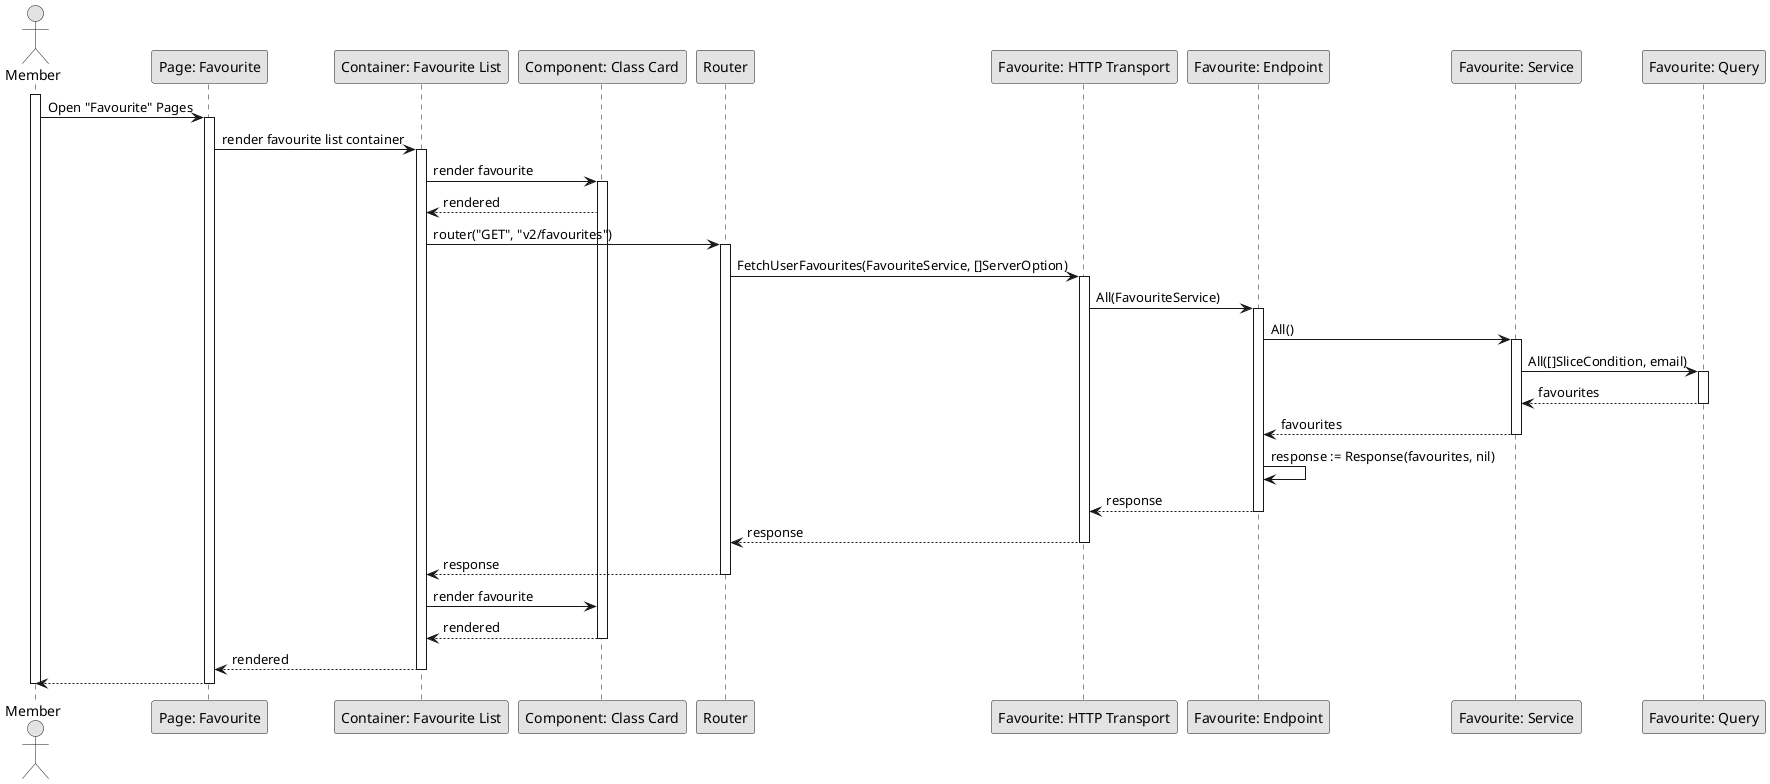 @startuml GetFavourite

skinparam Monochrome true
skinparam Shadowing false

actor Member
participant "Page: Favourite" as FavouritePage
participant "Container: Favourite List" as FavouriteListContainer
participant "Component: Class Card" as ClassCard
participant "Router" as Router
participant "Favourite: HTTP Transport" as FavouriteHTTPTransport
participant "Favourite: Endpoint" as FavouriteEndpoint
participant "Favourite: Service" as FavouriteService
participant "Favourite: Query" as FavouriteQuery

activate Member

Member->FavouritePage: Open "Favourite" Pages
activate FavouritePage
FavouritePage->FavouriteListContainer: render favourite list container
activate FavouriteListContainer
FavouriteListContainer->ClassCard: render favourite
activate ClassCard
ClassCard-->FavouriteListContainer: rendered
FavouriteListContainer->Router: router("GET", "v2/favourites")
activate Router
Router->FavouriteHTTPTransport: FetchUserFavourites(FavouriteService, []ServerOption)
activate FavouriteHTTPTransport
FavouriteHTTPTransport->FavouriteEndpoint: All(FavouriteService)
activate FavouriteEndpoint
FavouriteEndpoint->FavouriteService: All()
activate FavouriteService
FavouriteService->FavouriteQuery: All([]SliceCondition, email)
activate FavouriteQuery
FavouriteQuery-->FavouriteService: favourites
deactivate FavouriteQuery
FavouriteService-->FavouriteEndpoint: favourites
deactivate FavouriteService
FavouriteEndpoint->FavouriteEndpoint: response := Response(favourites, nil)
FavouriteEndpoint-->FavouriteHTTPTransport: response
deactivate FavouriteEndpoint
FavouriteHTTPTransport-->Router: response
deactivate FavouriteHTTPTransport
Router-->FavouriteListContainer: response
deactivate Router
FavouriteListContainer->ClassCard: render favourite
ClassCard-->FavouriteListContainer: rendered
deactivate ClassCard
FavouriteListContainer-->FavouritePage: rendered
deactivate FavouriteListContainer
FavouritePage-->Member
deactivate FavouritePage

deactivate Member

@enduml